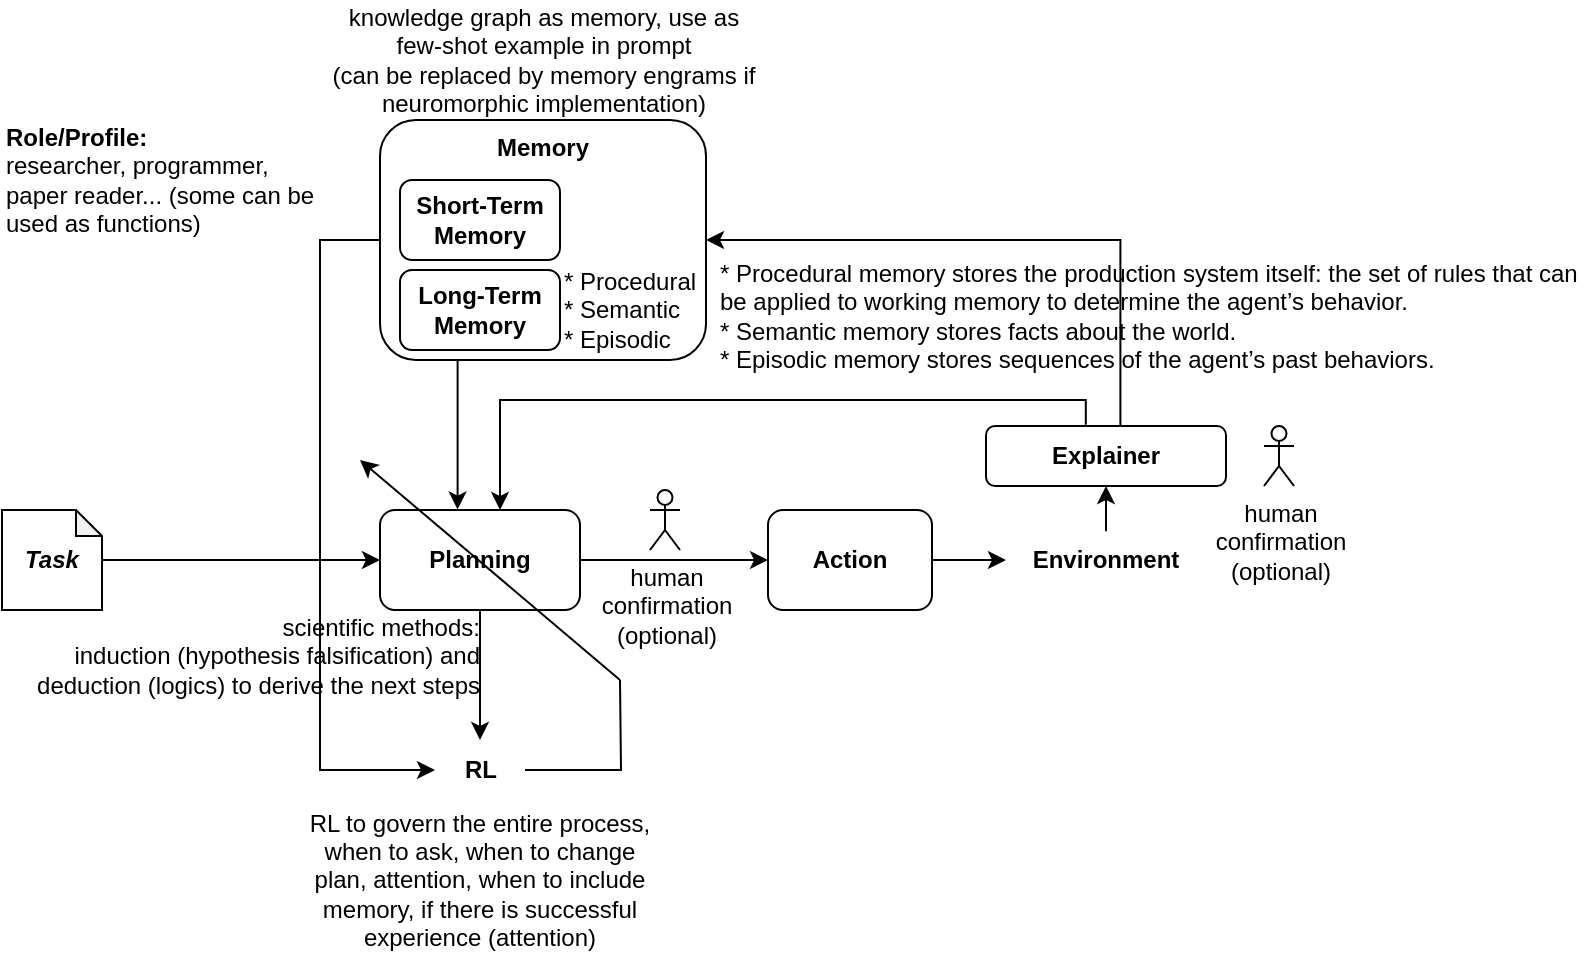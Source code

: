 <mxfile version="24.4.4" type="device">
  <diagram name="Page-1" id="RKFAWImEajA0O7VNwOQ2">
    <mxGraphModel dx="794" dy="446" grid="1" gridSize="10" guides="1" tooltips="1" connect="1" arrows="1" fold="1" page="1" pageScale="1" pageWidth="850" pageHeight="1100" math="0" shadow="0">
      <root>
        <mxCell id="0" />
        <mxCell id="1" parent="0" />
        <mxCell id="jS5DAeOdQUqkGCRt5gWH-1" value="RL to govern the entire process, when to ask, when to change plan, attention, when to include memory, if there is successful experience (attention)" style="text;html=1;align=center;verticalAlign=middle;whiteSpace=wrap;rounded=0;" parent="1" vertex="1">
          <mxGeometry x="247" y="420" width="180" height="80" as="geometry" />
        </mxCell>
        <mxCell id="jS5DAeOdQUqkGCRt5gWH-3" value="knowledge graph as memory, use as few-shot example in prompt&lt;div&gt;&lt;span style=&quot;background-color: initial;&quot;&gt;(can be replaced by memory engrams if neuromorphic implementation)&lt;/span&gt;&lt;/div&gt;" style="text;html=1;align=center;verticalAlign=middle;whiteSpace=wrap;rounded=0;" parent="1" vertex="1">
          <mxGeometry x="258.5" y="20" width="220" height="60" as="geometry" />
        </mxCell>
        <mxCell id="jS5DAeOdQUqkGCRt5gWH-8" value="&lt;b&gt;Role/Profile:&lt;/b&gt;&lt;div&gt;researcher, programmer, paper reader... (some can be used as functions)&lt;/div&gt;" style="text;html=1;align=left;verticalAlign=middle;whiteSpace=wrap;rounded=0;" parent="1" vertex="1">
          <mxGeometry x="98" y="80" width="163" height="60" as="geometry" />
        </mxCell>
        <mxCell id="hcQNNycDMMvxaYusj2LY-19" style="edgeStyle=orthogonalEdgeStyle;rounded=0;orthogonalLoop=1;jettySize=auto;html=1;entryX=0;entryY=0.5;entryDx=0;entryDy=0;exitX=0;exitY=0.5;exitDx=0;exitDy=0;" parent="1" source="jS5DAeOdQUqkGCRt5gWH-10" target="hcQNNycDMMvxaYusj2LY-18" edge="1">
          <mxGeometry relative="1" as="geometry">
            <Array as="points">
              <mxPoint x="257" y="140" />
              <mxPoint x="257" y="405" />
            </Array>
          </mxGeometry>
        </mxCell>
        <mxCell id="jS5DAeOdQUqkGCRt5gWH-10" value="Memory" style="rounded=1;whiteSpace=wrap;html=1;fontStyle=1;verticalAlign=top;" parent="1" vertex="1">
          <mxGeometry x="287" y="80" width="163" height="120" as="geometry" />
        </mxCell>
        <mxCell id="hcQNNycDMMvxaYusj2LY-10" style="edgeStyle=orthogonalEdgeStyle;rounded=0;orthogonalLoop=1;jettySize=auto;html=1;" parent="1" source="jS5DAeOdQUqkGCRt5gWH-15" target="hcQNNycDMMvxaYusj2LY-1" edge="1">
          <mxGeometry relative="1" as="geometry" />
        </mxCell>
        <mxCell id="jS5DAeOdQUqkGCRt5gWH-15" value="&lt;b&gt;&lt;i&gt;Task&lt;/i&gt;&lt;/b&gt;" style="shape=note;whiteSpace=wrap;html=1;backgroundOutline=1;darkOpacity=0.05;size=13;" parent="1" vertex="1">
          <mxGeometry x="98" y="275" width="50" height="50" as="geometry" />
        </mxCell>
        <mxCell id="hcQNNycDMMvxaYusj2LY-7" style="edgeStyle=orthogonalEdgeStyle;rounded=0;orthogonalLoop=1;jettySize=auto;html=1;" parent="1" source="hcQNNycDMMvxaYusj2LY-1" target="hcQNNycDMMvxaYusj2LY-3" edge="1">
          <mxGeometry relative="1" as="geometry" />
        </mxCell>
        <mxCell id="hcQNNycDMMvxaYusj2LY-20" style="edgeStyle=orthogonalEdgeStyle;rounded=0;orthogonalLoop=1;jettySize=auto;html=1;entryX=0.5;entryY=0;entryDx=0;entryDy=0;" parent="1" source="hcQNNycDMMvxaYusj2LY-1" target="hcQNNycDMMvxaYusj2LY-18" edge="1">
          <mxGeometry relative="1" as="geometry" />
        </mxCell>
        <mxCell id="hcQNNycDMMvxaYusj2LY-1" value="Planning" style="rounded=1;whiteSpace=wrap;html=1;fontStyle=1" parent="1" vertex="1">
          <mxGeometry x="287" y="275" width="100" height="50" as="geometry" />
        </mxCell>
        <mxCell id="hcQNNycDMMvxaYusj2LY-8" style="edgeStyle=orthogonalEdgeStyle;rounded=0;orthogonalLoop=1;jettySize=auto;html=1;" parent="1" source="hcQNNycDMMvxaYusj2LY-3" target="hcQNNycDMMvxaYusj2LY-6" edge="1">
          <mxGeometry relative="1" as="geometry" />
        </mxCell>
        <mxCell id="hcQNNycDMMvxaYusj2LY-3" value="Action" style="rounded=1;whiteSpace=wrap;html=1;fontStyle=1" parent="1" vertex="1">
          <mxGeometry x="481" y="275" width="82" height="50" as="geometry" />
        </mxCell>
        <mxCell id="hcQNNycDMMvxaYusj2LY-9" style="edgeStyle=orthogonalEdgeStyle;rounded=0;orthogonalLoop=1;jettySize=auto;html=1;entryX=1;entryY=0.5;entryDx=0;entryDy=0;exitX=0.56;exitY=0.012;exitDx=0;exitDy=0;exitPerimeter=0;" parent="1" source="hcQNNycDMMvxaYusj2LY-14" target="jS5DAeOdQUqkGCRt5gWH-10" edge="1">
          <mxGeometry relative="1" as="geometry">
            <Array as="points">
              <mxPoint x="657" y="140" />
            </Array>
          </mxGeometry>
        </mxCell>
        <mxCell id="hcQNNycDMMvxaYusj2LY-11" style="edgeStyle=orthogonalEdgeStyle;rounded=0;orthogonalLoop=1;jettySize=auto;html=1;exitX=0.416;exitY=-0.019;exitDx=0;exitDy=0;exitPerimeter=0;" parent="1" source="hcQNNycDMMvxaYusj2LY-14" target="hcQNNycDMMvxaYusj2LY-1" edge="1">
          <mxGeometry relative="1" as="geometry">
            <mxPoint x="347" y="270" as="targetPoint" />
            <Array as="points">
              <mxPoint x="640" y="220" />
              <mxPoint x="347" y="220" />
            </Array>
          </mxGeometry>
        </mxCell>
        <mxCell id="hcQNNycDMMvxaYusj2LY-6" value="Environment" style="text;html=1;align=center;verticalAlign=middle;whiteSpace=wrap;rounded=0;fontStyle=1" parent="1" vertex="1">
          <mxGeometry x="600" y="285.63" width="100" height="28.75" as="geometry" />
        </mxCell>
        <mxCell id="hcQNNycDMMvxaYusj2LY-12" value="" style="endArrow=classic;html=1;rounded=0;entryX=0.396;entryY=0.016;entryDx=0;entryDy=0;exitX=0.415;exitY=1.01;exitDx=0;exitDy=0;exitPerimeter=0;entryPerimeter=0;" parent="1" edge="1">
          <mxGeometry width="50" height="50" relative="1" as="geometry">
            <mxPoint x="325.8" y="199.5" as="sourcePoint" />
            <mxPoint x="325.8" y="274.8" as="targetPoint" />
          </mxGeometry>
        </mxCell>
        <mxCell id="hcQNNycDMMvxaYusj2LY-14" value="Explainer" style="rounded=1;whiteSpace=wrap;html=1;fontStyle=1" parent="1" vertex="1">
          <mxGeometry x="590" y="233" width="120" height="30" as="geometry" />
        </mxCell>
        <mxCell id="hcQNNycDMMvxaYusj2LY-16" style="edgeStyle=orthogonalEdgeStyle;rounded=0;orthogonalLoop=1;jettySize=auto;html=1;entryX=0.5;entryY=1;entryDx=0;entryDy=0;exitX=0.5;exitY=0;exitDx=0;exitDy=0;" parent="1" source="hcQNNycDMMvxaYusj2LY-6" target="hcQNNycDMMvxaYusj2LY-14" edge="1">
          <mxGeometry relative="1" as="geometry">
            <mxPoint x="671.6" y="289.495" as="sourcePoint" />
            <mxPoint x="671.6" y="269.8" as="targetPoint" />
          </mxGeometry>
        </mxCell>
        <mxCell id="hcQNNycDMMvxaYusj2LY-21" style="edgeStyle=orthogonalEdgeStyle;rounded=0;orthogonalLoop=1;jettySize=auto;html=1;endArrow=none;endFill=0;" parent="1" source="hcQNNycDMMvxaYusj2LY-18" edge="1">
          <mxGeometry relative="1" as="geometry">
            <mxPoint x="407" y="360" as="targetPoint" />
          </mxGeometry>
        </mxCell>
        <mxCell id="hcQNNycDMMvxaYusj2LY-18" value="RL" style="text;html=1;align=center;verticalAlign=middle;whiteSpace=wrap;rounded=0;fontStyle=1" parent="1" vertex="1">
          <mxGeometry x="314.5" y="390" width="45" height="30" as="geometry" />
        </mxCell>
        <mxCell id="hcQNNycDMMvxaYusj2LY-22" value="" style="endArrow=classic;html=1;rounded=0;" parent="1" edge="1">
          <mxGeometry width="50" height="50" relative="1" as="geometry">
            <mxPoint x="407" y="360" as="sourcePoint" />
            <mxPoint x="277" y="250" as="targetPoint" />
          </mxGeometry>
        </mxCell>
        <mxCell id="LRuI7vhQ7CQmzgjfh0Ct-1" value="Short-Term Memory" style="rounded=1;whiteSpace=wrap;html=1;fontStyle=1" parent="1" vertex="1">
          <mxGeometry x="297" y="110" width="80" height="40" as="geometry" />
        </mxCell>
        <mxCell id="LRuI7vhQ7CQmzgjfh0Ct-2" value="Long-Term Memory" style="rounded=1;whiteSpace=wrap;html=1;fontStyle=1" parent="1" vertex="1">
          <mxGeometry x="297" y="155" width="80" height="40" as="geometry" />
        </mxCell>
        <mxCell id="LRuI7vhQ7CQmzgjfh0Ct-3" value="* Procedural memory stores the production system itself: the set of rules that can be applied to working memory to determine the agent’s behavior.&#xa;* Semantic memory stores facts about the world.&#xa;* Episodic memory stores sequences of the agent’s past behaviors." style="text;whiteSpace=wrap;verticalAlign=middle;" parent="1" vertex="1">
          <mxGeometry x="455" y="138" width="435" height="80" as="geometry" />
        </mxCell>
        <mxCell id="LRuI7vhQ7CQmzgjfh0Ct-4" value="* Procedural&#xa;* Semantic&#xa;* Episodic" style="text;whiteSpace=wrap;verticalAlign=middle;" parent="1" vertex="1">
          <mxGeometry x="377" y="135" width="100" height="80" as="geometry" />
        </mxCell>
        <mxCell id="QjWsHdwX6flKS_30bBn7-1" value="human&lt;div&gt;confirmation&lt;div&gt;(optional)&lt;/div&gt;&lt;/div&gt;" style="shape=umlActor;verticalLabelPosition=bottom;verticalAlign=top;html=1;outlineConnect=0;" parent="1" vertex="1">
          <mxGeometry x="422" y="265" width="15" height="30" as="geometry" />
        </mxCell>
        <mxCell id="jS5DAeOdQUqkGCRt5gWH-2" value="scientific methods:&lt;div&gt;induction (hypothesis falsification) and deduction (logics) to derive the next steps&lt;/div&gt;" style="text;html=1;align=right;verticalAlign=top;whiteSpace=wrap;rounded=0;" parent="1" vertex="1">
          <mxGeometry x="112" y="320.38" width="227" height="60" as="geometry" />
        </mxCell>
        <mxCell id="QjWsHdwX6flKS_30bBn7-4" value="human&lt;div&gt;confirmation&lt;div&gt;(optional)&lt;/div&gt;&lt;/div&gt;" style="shape=umlActor;verticalLabelPosition=bottom;verticalAlign=top;html=1;outlineConnect=0;" parent="1" vertex="1">
          <mxGeometry x="729" y="233" width="15" height="30" as="geometry" />
        </mxCell>
      </root>
    </mxGraphModel>
  </diagram>
</mxfile>
